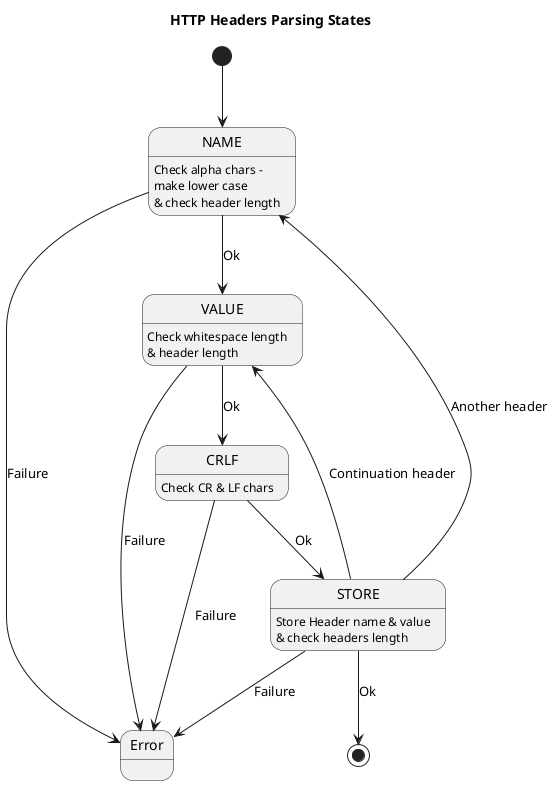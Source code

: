 @startuml

'Copyright (c) 2013-2015 Ken Barker

title HTTP Headers Parsing States

[*] --> NAME

NAME : Check alpha chars -
NAME : make lower case
NAME : & check header length
NAME --> VALUE : Ok
NAME --> Error : Failure

VALUE : Check whitespace length
VALUE : & header length
VALUE --> CRLF : Ok
VALUE --> Error : Failure

CRLF : Check CR & LF chars
CRLF --> STORE : Ok
CRLF --> Error : Failure

STORE : Store Header name & value
STORE : & check headers length
STORE --> VALUE : Continuation header
STORE --> NAME : Another header
STORE --> [*] : Ok
STORE --> Error : Failure

@enduml
